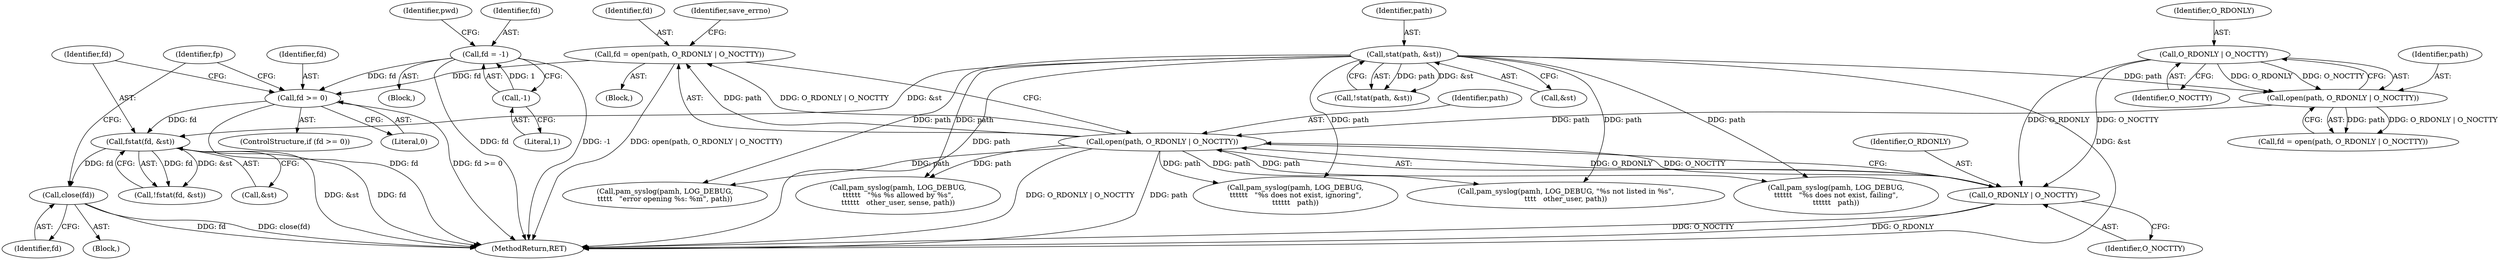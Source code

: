 digraph "0_altlinux_843807a3a90f52e7538be756616510730a24739a@API" {
"1000235" [label="(Call,close(fd))"];
"1000221" [label="(Call,fstat(fd, &st))"];
"1000215" [label="(Call,fd >= 0)"];
"1000202" [label="(Call,fd = open(path, O_RDONLY | O_NOCTTY))"];
"1000204" [label="(Call,open(path, O_RDONLY | O_NOCTTY))"];
"1000197" [label="(Call,open(path, O_RDONLY | O_NOCTTY))"];
"1000181" [label="(Call,stat(path, &st))"];
"1000199" [label="(Call,O_RDONLY | O_NOCTTY)"];
"1000206" [label="(Call,O_RDONLY | O_NOCTTY)"];
"1000120" [label="(Call,fd = -1)"];
"1000122" [label="(Call,-1)"];
"1000123" [label="(Literal,1)"];
"1000203" [label="(Identifier,fd)"];
"1000185" [label="(Block,)"];
"1000183" [label="(Call,&st)"];
"1000235" [label="(Call,close(fd))"];
"1000335" [label="(Call,pam_syslog(pamh, LOG_DEBUG,\n\t\t\t\t\t\t   \"%s does not exist, ignoring\",\n\t\t\t\t\t\t   path))"];
"1000222" [label="(Identifier,fd)"];
"1000236" [label="(Identifier,fd)"];
"1000221" [label="(Call,fstat(fd, &st))"];
"1000356" [label="(Call,pam_syslog(pamh, LOG_DEBUG,\n\t\t\t\t\t   \"error opening %s: %m\", path))"];
"1000199" [label="(Call,O_RDONLY | O_NOCTTY)"];
"1000122" [label="(Call,-1)"];
"1000206" [label="(Call,O_RDONLY | O_NOCTTY)"];
"1000197" [label="(Call,open(path, O_RDONLY | O_NOCTTY))"];
"1000204" [label="(Call,open(path, O_RDONLY | O_NOCTTY))"];
"1000181" [label="(Call,stat(path, &st))"];
"1000180" [label="(Call,!stat(path, &st))"];
"1000294" [label="(Call,pam_syslog(pamh, LOG_DEBUG,\n\t\t\t\t\t\t   \"%s %s allowed by %s\",\n\t\t\t\t\t\t   other_user, sense, path))"];
"1000198" [label="(Identifier,path)"];
"1000214" [label="(ControlStructure,if (fd >= 0))"];
"1000195" [label="(Call,fd = open(path, O_RDONLY | O_NOCTTY))"];
"1000220" [label="(Call,!fstat(fd, &st))"];
"1000225" [label="(Block,)"];
"1000223" [label="(Call,&st)"];
"1000308" [label="(Call,pam_syslog(pamh, LOG_DEBUG, \"%s not listed in %s\",\n\t\t\t\t   other_user, path))"];
"1000208" [label="(Identifier,O_NOCTTY)"];
"1000128" [label="(Identifier,pwd)"];
"1000363" [label="(MethodReturn,RET)"];
"1000112" [label="(Block,)"];
"1000238" [label="(Identifier,fp)"];
"1000120" [label="(Call,fd = -1)"];
"1000215" [label="(Call,fd >= 0)"];
"1000207" [label="(Identifier,O_RDONLY)"];
"1000216" [label="(Identifier,fd)"];
"1000205" [label="(Identifier,path)"];
"1000202" [label="(Call,fd = open(path, O_RDONLY | O_NOCTTY))"];
"1000201" [label="(Identifier,O_NOCTTY)"];
"1000121" [label="(Identifier,fd)"];
"1000200" [label="(Identifier,O_RDONLY)"];
"1000345" [label="(Call,pam_syslog(pamh, LOG_DEBUG,\n\t\t\t\t\t\t   \"%s does not exist, failing\",\n\t\t\t\t\t\t   path))"];
"1000210" [label="(Identifier,save_errno)"];
"1000217" [label="(Literal,0)"];
"1000182" [label="(Identifier,path)"];
"1000235" -> "1000225"  [label="AST: "];
"1000235" -> "1000236"  [label="CFG: "];
"1000236" -> "1000235"  [label="AST: "];
"1000238" -> "1000235"  [label="CFG: "];
"1000235" -> "1000363"  [label="DDG: fd"];
"1000235" -> "1000363"  [label="DDG: close(fd)"];
"1000221" -> "1000235"  [label="DDG: fd"];
"1000221" -> "1000220"  [label="AST: "];
"1000221" -> "1000223"  [label="CFG: "];
"1000222" -> "1000221"  [label="AST: "];
"1000223" -> "1000221"  [label="AST: "];
"1000220" -> "1000221"  [label="CFG: "];
"1000221" -> "1000363"  [label="DDG: &st"];
"1000221" -> "1000363"  [label="DDG: fd"];
"1000221" -> "1000220"  [label="DDG: fd"];
"1000221" -> "1000220"  [label="DDG: &st"];
"1000215" -> "1000221"  [label="DDG: fd"];
"1000181" -> "1000221"  [label="DDG: &st"];
"1000215" -> "1000214"  [label="AST: "];
"1000215" -> "1000217"  [label="CFG: "];
"1000216" -> "1000215"  [label="AST: "];
"1000217" -> "1000215"  [label="AST: "];
"1000222" -> "1000215"  [label="CFG: "];
"1000238" -> "1000215"  [label="CFG: "];
"1000215" -> "1000363"  [label="DDG: fd"];
"1000215" -> "1000363"  [label="DDG: fd >= 0"];
"1000202" -> "1000215"  [label="DDG: fd"];
"1000120" -> "1000215"  [label="DDG: fd"];
"1000202" -> "1000185"  [label="AST: "];
"1000202" -> "1000204"  [label="CFG: "];
"1000203" -> "1000202"  [label="AST: "];
"1000204" -> "1000202"  [label="AST: "];
"1000210" -> "1000202"  [label="CFG: "];
"1000202" -> "1000363"  [label="DDG: open(path, O_RDONLY | O_NOCTTY)"];
"1000204" -> "1000202"  [label="DDG: path"];
"1000204" -> "1000202"  [label="DDG: O_RDONLY | O_NOCTTY"];
"1000204" -> "1000206"  [label="CFG: "];
"1000205" -> "1000204"  [label="AST: "];
"1000206" -> "1000204"  [label="AST: "];
"1000204" -> "1000363"  [label="DDG: O_RDONLY | O_NOCTTY"];
"1000204" -> "1000363"  [label="DDG: path"];
"1000197" -> "1000204"  [label="DDG: path"];
"1000206" -> "1000204"  [label="DDG: O_RDONLY"];
"1000206" -> "1000204"  [label="DDG: O_NOCTTY"];
"1000204" -> "1000294"  [label="DDG: path"];
"1000204" -> "1000308"  [label="DDG: path"];
"1000204" -> "1000335"  [label="DDG: path"];
"1000204" -> "1000345"  [label="DDG: path"];
"1000204" -> "1000356"  [label="DDG: path"];
"1000197" -> "1000195"  [label="AST: "];
"1000197" -> "1000199"  [label="CFG: "];
"1000198" -> "1000197"  [label="AST: "];
"1000199" -> "1000197"  [label="AST: "];
"1000195" -> "1000197"  [label="CFG: "];
"1000197" -> "1000195"  [label="DDG: path"];
"1000197" -> "1000195"  [label="DDG: O_RDONLY | O_NOCTTY"];
"1000181" -> "1000197"  [label="DDG: path"];
"1000199" -> "1000197"  [label="DDG: O_RDONLY"];
"1000199" -> "1000197"  [label="DDG: O_NOCTTY"];
"1000181" -> "1000180"  [label="AST: "];
"1000181" -> "1000183"  [label="CFG: "];
"1000182" -> "1000181"  [label="AST: "];
"1000183" -> "1000181"  [label="AST: "];
"1000180" -> "1000181"  [label="CFG: "];
"1000181" -> "1000363"  [label="DDG: path"];
"1000181" -> "1000363"  [label="DDG: &st"];
"1000181" -> "1000180"  [label="DDG: path"];
"1000181" -> "1000180"  [label="DDG: &st"];
"1000181" -> "1000294"  [label="DDG: path"];
"1000181" -> "1000308"  [label="DDG: path"];
"1000181" -> "1000335"  [label="DDG: path"];
"1000181" -> "1000345"  [label="DDG: path"];
"1000181" -> "1000356"  [label="DDG: path"];
"1000199" -> "1000201"  [label="CFG: "];
"1000200" -> "1000199"  [label="AST: "];
"1000201" -> "1000199"  [label="AST: "];
"1000199" -> "1000206"  [label="DDG: O_RDONLY"];
"1000199" -> "1000206"  [label="DDG: O_NOCTTY"];
"1000206" -> "1000208"  [label="CFG: "];
"1000207" -> "1000206"  [label="AST: "];
"1000208" -> "1000206"  [label="AST: "];
"1000206" -> "1000363"  [label="DDG: O_NOCTTY"];
"1000206" -> "1000363"  [label="DDG: O_RDONLY"];
"1000120" -> "1000112"  [label="AST: "];
"1000120" -> "1000122"  [label="CFG: "];
"1000121" -> "1000120"  [label="AST: "];
"1000122" -> "1000120"  [label="AST: "];
"1000128" -> "1000120"  [label="CFG: "];
"1000120" -> "1000363"  [label="DDG: fd"];
"1000120" -> "1000363"  [label="DDG: -1"];
"1000122" -> "1000120"  [label="DDG: 1"];
"1000122" -> "1000123"  [label="CFG: "];
"1000123" -> "1000122"  [label="AST: "];
}
